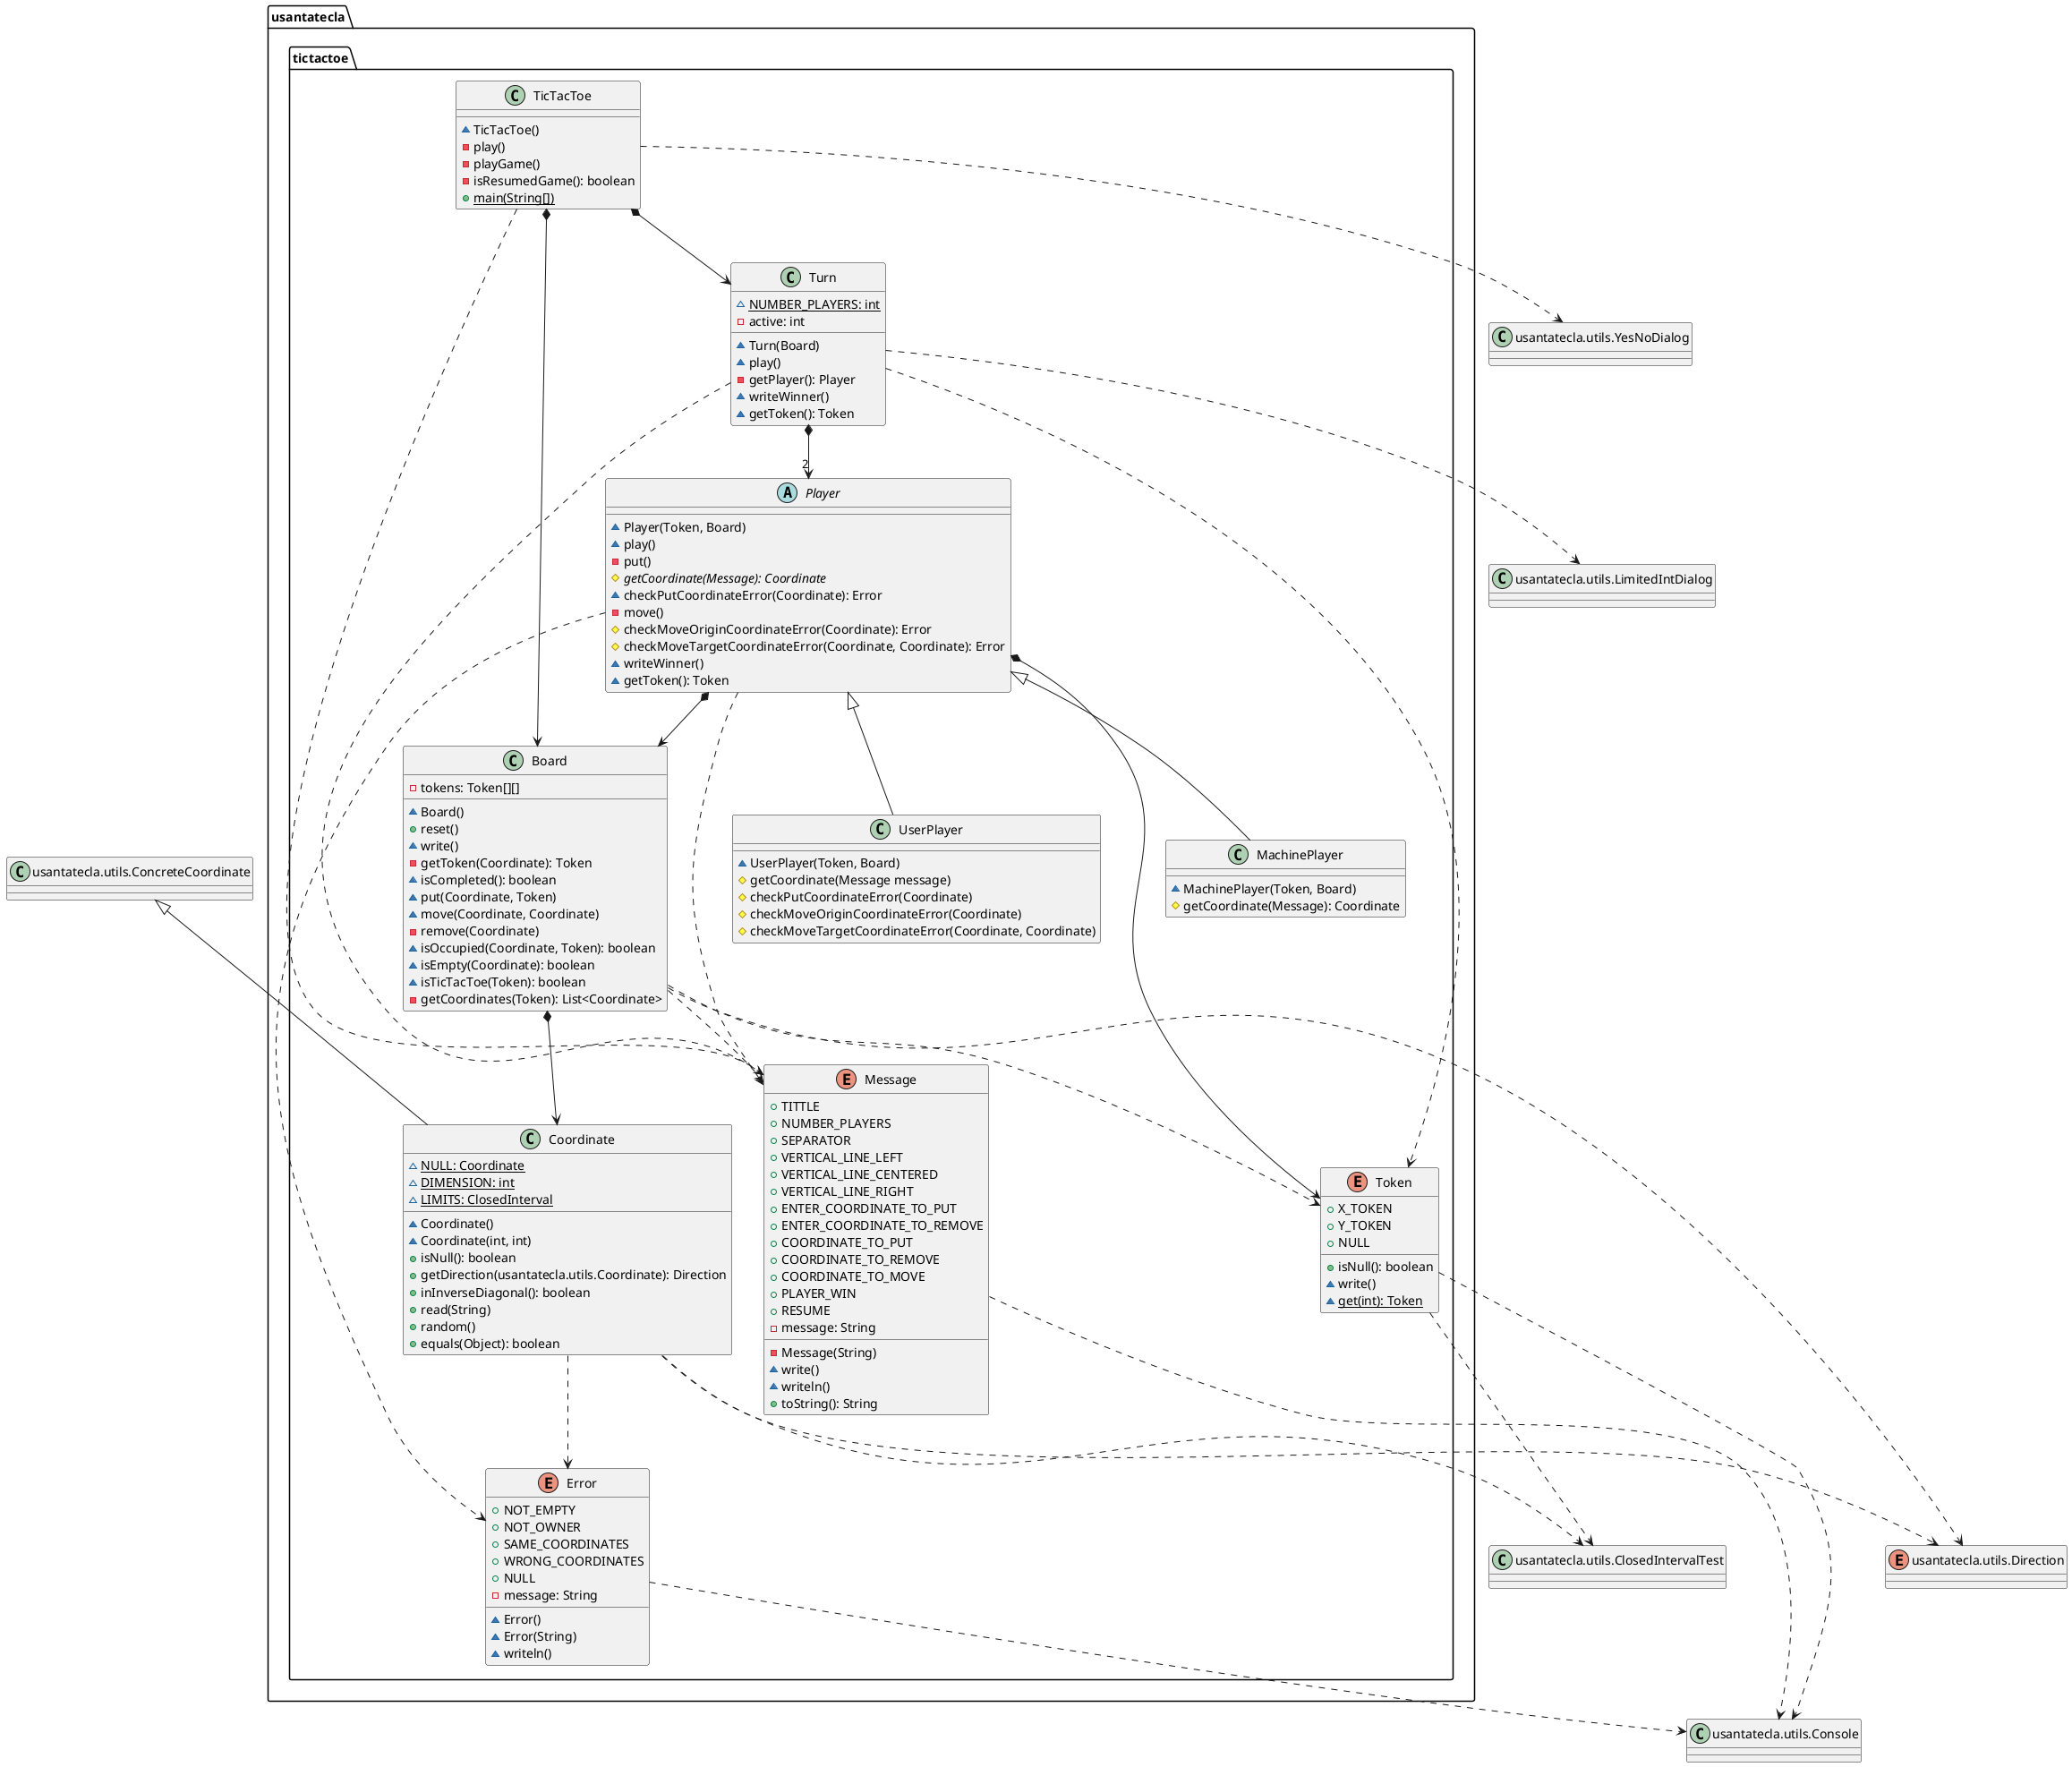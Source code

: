 @startuml tictactoe
namespace usantatecla.tictactoe {
class Board {
	- tokens: Token[][] 
	~ Board()
	+ reset() 
	~ write() 
	- getToken(Coordinate): Token 
	~ isCompleted(): boolean 
	~ put(Coordinate, Token) 
	~ move(Coordinate, Coordinate) 
	- remove(Coordinate) 
	~ isOccupied(Coordinate, Token): boolean 
	~ isEmpty(Coordinate): boolean
	~ isTicTacToe(Token): boolean
	- getCoordinates(Token): List<Coordinate> 
}

class Coordinate {
	~ NULL: {static} Coordinate
	~ DIMENSION: {static} int 
	~ LIMITS: {static} ClosedInterval 
	~ Coordinate()
	~ Coordinate(int, int)
	+ isNull(): boolean 
	+ getDirection(usantatecla.utils.Coordinate): Direction 
	+ inInverseDiagonal(): boolean 
	+ read(String)
	+ random() 
	+ equals(Object): boolean 
}

enum Error {

	+ NOT_EMPTY
	+ NOT_OWNER
	+ SAME_COORDINATES
	+ WRONG_COORDINATES
	+ NULL
	- message: String 
	~ Error()
	~ Error(String)
	~ writeln()
}

class MachinePlayer {
	~ MachinePlayer(Token, Board)
	# getCoordinate(Message): Coordinate 
}

enum Message {
	+ TITTLE
	+ NUMBER_PLAYERS
	+ SEPARATOR
	+ VERTICAL_LINE_LEFT
	+ VERTICAL_LINE_CENTERED
	+ VERTICAL_LINE_RIGHT
	+ ENTER_COORDINATE_TO_PUT
	+ ENTER_COORDINATE_TO_REMOVE
	+ COORDINATE_TO_PUT
	+ COORDINATE_TO_REMOVE
	+ COORDINATE_TO_MOVE
	+ PLAYER_WIN
	+ RESUME
	- message: String 
	- Message(String)
	~ write()
	~ writeln()
	+ toString(): String 
}


abstract class Player {
	~ Player(Token, Board)
	~ play()
	- put()
	# {abstract} getCoordinate(Message): Coordinate 
	~ checkPutCoordinateError(Coordinate): Error 
	- move()
	# checkMoveOriginCoordinateError(Coordinate): Error 
	# checkMoveTargetCoordinateError(Coordinate, Coordinate): Error 
	~ writeWinner()
	~ getToken(): Token 
}

class TicTacToe{
    ~ TicTacToe()
	- play()
    - playGame()
	- isResumedGame(): boolean
	+ {static} main(String[])
}

enum Token {
	+ X_TOKEN
	+ Y_TOKEN
	+ NULL
    + isNull(): boolean 
    ~ write()
    ~ {static} get(int): Token 
}

class Turn {
	~ NUMBER_PLAYERS: {static} int 
	- active: int 
	~ Turn(Board)
	~ play()
	- getPlayer(): Player 
	~ writeWinner()
	~ getToken(): Token  
}

class UserPlayer extends Player {
	~ UserPlayer(Token, Board)
	# getCoordinate(Message message)
	# checkPutCoordinateError(Coordinate) 
	# checkMoveOriginCoordinateError(Coordinate)
	# checkMoveTargetCoordinateError(Coordinate, Coordinate)
}

TicTacToe *-down-> Board 
TicTacToe *-down-> Turn 

Board .down.> Token
Turn .down.> Token
Player *-down-> Token
Player *-down-> Board 
Turn *-down-> "2" Player 
Board *-down-> Coordinate 
Player <|-down- MachinePlayer
Coordinate .down.> Error
Player .down.> Error
Board .down.> Message
Player .down.> Message
TicTacToe .down.> Message
Turn .down.> Message

}

class ConcreteCoordinate as "usantatecla.utils.ConcreteCoordinate"{

}

class ClosedInterval as "usantatecla.utils.ClosedIntervalTest"{
	
}

class Console as "usantatecla.utils.Console"{
	
}

class LimitedIntDialog as "usantatecla.utils.LimitedIntDialog"{
	
}

class YesNoDialog as "usantatecla.utils.YesNoDialog"{
	
}

enum Direction as "usantatecla.utils.Direction"{
	
}

ConcreteCoordinate <|-down- usantatecla.tictactoe.Coordinate

usantatecla.tictactoe.Coordinate .down.> ClosedInterval
usantatecla.tictactoe.Token .down.> ClosedInterval


usantatecla.tictactoe.Error .down.> Console
usantatecla.tictactoe.Message .down.> Console
usantatecla.tictactoe.Token .down.> Console



usantatecla.tictactoe.Turn .down.> LimitedIntDialog
usantatecla.tictactoe.TicTacToe .down.> YesNoDialog

usantatecla.tictactoe.Board .down.> Direction
usantatecla.tictactoe.Coordinate .down.> Direction

@enduml


@startuml utils
namespace usantatecla.utils {

interface Coordinate {
	~ isNull(): boolean 
	~ getDirection(Coordinate): Direction 
	~ inHorizontal(Coordinate): boolean 
	~ inVertical(Coordinate): boolean 
	~ inMainDiagonal(): boolean 
}

class ConcreteCoordinate {
	# row: int 
	# column: int 
	~ ROW: {static} String
	~ COLUMN: {static} String
	# ConcreteCoordinate()
	# ConcreteCoordinate(int, int)
	+ isNull(): boolean 
	+ getDirection(Coordinate): Direction 
	+ inHorizontal(Coordinate): boolean 
	+ inVertical(Coordinate): boolean 
	+ inMainDiagonal(): boolean 
	# read(String)
	+ getRow(): int 
	+ getColumn(): int
	+ hashCode(): int
	+ equals(Object): boolean 
	+ toString(): String 
}
class NullCoordinate {
	+ instance: {static} NullCoordinate 
	+ {static} instance(): Coordinate 
	+ isNull(): boolean 
	+ getDirection(Coordinate): Direction 
	+ inHorizontal(Coordinate): boolean 
	+ inVertical(Coordinate): boolean
	+ inMainDiagonal(): boolean
	+ hashCode(): int 
	+ equals(Object): boolean 
	+ toString(): String 
}

enum Direction {
	+ VERTICAL
	+ HORIZONTAL
	+ MAIN_DIAGONAL
	+ INVERSE_DIAGONAL
	+ NULL
}

class Console {
	+ console: {static} Console 
	+ instance(): {static} Console 
	+ readString(String): String 
	+ readString(): String 
	+ readInt(String): int 
	+ readChar(String): char 
	+ writeln()
	+ write(String)
	+ write(int)
	+ writeln(String)
	+ writeln(int)
	+ write(char)
	+ writeError(String)
}

class ClosedInterval {
	- min: int 
	- max: int 
	+ ClosedInterval(int, int)
	+ isIncluded(int): boolean 
	+ toString(): String 
}

class YesNoDialog {
	- AFFIRMATIVE: {static} char 
	- NEGATIVE: {static} char 
	- SUFFIX: {static} String 
	- MESSAGE: {static} String
	- answer: char 
	+ read(String): boolean 
	- isAfirmative(): boolean 
	- getAnswer(): char 
	- isNegative(): boolean 
}

class LimitedIntDialog {
	- LIMITS: ClosedInterval 
	- ERROR_MESSAGE: {static} String 
	+ LimitedIntDialog(int, int)
	+ read(String): int 
}



Coordinate <|-down- ConcreteCoordinate
Coordinate <|-down- NullCoordinate
Coordinate .down.> Direction
ConcreteCoordinate .down.> Console
LimitedIntDialog .down.> Console
YesNoDialog .down.> Console
LimitedIntDialog .down.> ClosedInterval
}
class BufferedReader as "java.io.BufferedReader"{
	
}
usantatecla.utils.Console *-down-> BufferedReader 
@enduml